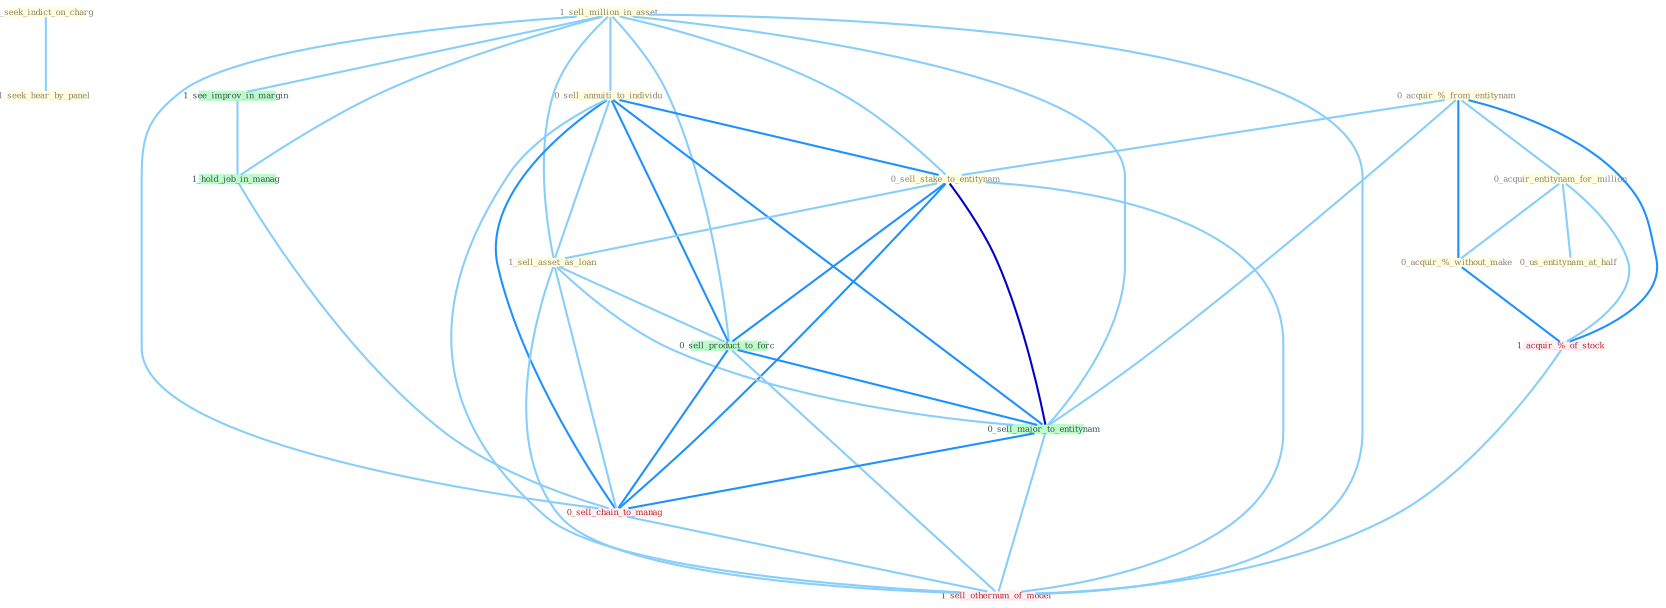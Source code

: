 Graph G{ 
    node
    [shape=polygon,style=filled,width=.5,height=.06,color="#BDFCC9",fixedsize=true,fontsize=4,
    fontcolor="#2f4f4f"];
    {node
    [color="#ffffe0", fontcolor="#8b7d6b"] "1_seek_indict_on_charg " "1_sell_million_in_asset " "0_sell_annuiti_to_individu " "0_acquir_%_from_entitynam " "0_acquir_entitynam_for_million " "0_acquir_%_without_make " "0_sell_stake_to_entitynam " "1_sell_asset_as_loan " "0_us_entitynam_at_half " "1_seek_hear_by_panel "}
{node [color="#fff0f5", fontcolor="#b22222"] "1_acquir_%_of_stock " "0_sell_chain_to_manag " "1_sell_othernum_of_model "}
edge [color="#B0E2FF"];

	"1_seek_indict_on_charg " -- "1_seek_hear_by_panel " [w="1", color="#87cefa" ];
	"1_sell_million_in_asset " -- "0_sell_annuiti_to_individu " [w="1", color="#87cefa" ];
	"1_sell_million_in_asset " -- "0_sell_stake_to_entitynam " [w="1", color="#87cefa" ];
	"1_sell_million_in_asset " -- "1_sell_asset_as_loan " [w="1", color="#87cefa" ];
	"1_sell_million_in_asset " -- "1_see_improv_in_margin " [w="1", color="#87cefa" ];
	"1_sell_million_in_asset " -- "1_hold_job_in_manag " [w="1", color="#87cefa" ];
	"1_sell_million_in_asset " -- "0_sell_product_to_forc " [w="1", color="#87cefa" ];
	"1_sell_million_in_asset " -- "0_sell_major_to_entitynam " [w="1", color="#87cefa" ];
	"1_sell_million_in_asset " -- "0_sell_chain_to_manag " [w="1", color="#87cefa" ];
	"1_sell_million_in_asset " -- "1_sell_othernum_of_model " [w="1", color="#87cefa" ];
	"0_sell_annuiti_to_individu " -- "0_sell_stake_to_entitynam " [w="2", color="#1e90ff" , len=0.8];
	"0_sell_annuiti_to_individu " -- "1_sell_asset_as_loan " [w="1", color="#87cefa" ];
	"0_sell_annuiti_to_individu " -- "0_sell_product_to_forc " [w="2", color="#1e90ff" , len=0.8];
	"0_sell_annuiti_to_individu " -- "0_sell_major_to_entitynam " [w="2", color="#1e90ff" , len=0.8];
	"0_sell_annuiti_to_individu " -- "0_sell_chain_to_manag " [w="2", color="#1e90ff" , len=0.8];
	"0_sell_annuiti_to_individu " -- "1_sell_othernum_of_model " [w="1", color="#87cefa" ];
	"0_acquir_%_from_entitynam " -- "0_acquir_entitynam_for_million " [w="1", color="#87cefa" ];
	"0_acquir_%_from_entitynam " -- "0_acquir_%_without_make " [w="2", color="#1e90ff" , len=0.8];
	"0_acquir_%_from_entitynam " -- "0_sell_stake_to_entitynam " [w="1", color="#87cefa" ];
	"0_acquir_%_from_entitynam " -- "1_acquir_%_of_stock " [w="2", color="#1e90ff" , len=0.8];
	"0_acquir_%_from_entitynam " -- "0_sell_major_to_entitynam " [w="1", color="#87cefa" ];
	"0_acquir_entitynam_for_million " -- "0_acquir_%_without_make " [w="1", color="#87cefa" ];
	"0_acquir_entitynam_for_million " -- "0_us_entitynam_at_half " [w="1", color="#87cefa" ];
	"0_acquir_entitynam_for_million " -- "1_acquir_%_of_stock " [w="1", color="#87cefa" ];
	"0_acquir_%_without_make " -- "1_acquir_%_of_stock " [w="2", color="#1e90ff" , len=0.8];
	"0_sell_stake_to_entitynam " -- "1_sell_asset_as_loan " [w="1", color="#87cefa" ];
	"0_sell_stake_to_entitynam " -- "0_sell_product_to_forc " [w="2", color="#1e90ff" , len=0.8];
	"0_sell_stake_to_entitynam " -- "0_sell_major_to_entitynam " [w="3", color="#0000cd" , len=0.6];
	"0_sell_stake_to_entitynam " -- "0_sell_chain_to_manag " [w="2", color="#1e90ff" , len=0.8];
	"0_sell_stake_to_entitynam " -- "1_sell_othernum_of_model " [w="1", color="#87cefa" ];
	"1_sell_asset_as_loan " -- "0_sell_product_to_forc " [w="1", color="#87cefa" ];
	"1_sell_asset_as_loan " -- "0_sell_major_to_entitynam " [w="1", color="#87cefa" ];
	"1_sell_asset_as_loan " -- "0_sell_chain_to_manag " [w="1", color="#87cefa" ];
	"1_sell_asset_as_loan " -- "1_sell_othernum_of_model " [w="1", color="#87cefa" ];
	"1_see_improv_in_margin " -- "1_hold_job_in_manag " [w="1", color="#87cefa" ];
	"1_acquir_%_of_stock " -- "1_sell_othernum_of_model " [w="1", color="#87cefa" ];
	"1_hold_job_in_manag " -- "0_sell_chain_to_manag " [w="1", color="#87cefa" ];
	"0_sell_product_to_forc " -- "0_sell_major_to_entitynam " [w="2", color="#1e90ff" , len=0.8];
	"0_sell_product_to_forc " -- "0_sell_chain_to_manag " [w="2", color="#1e90ff" , len=0.8];
	"0_sell_product_to_forc " -- "1_sell_othernum_of_model " [w="1", color="#87cefa" ];
	"0_sell_major_to_entitynam " -- "0_sell_chain_to_manag " [w="2", color="#1e90ff" , len=0.8];
	"0_sell_major_to_entitynam " -- "1_sell_othernum_of_model " [w="1", color="#87cefa" ];
	"0_sell_chain_to_manag " -- "1_sell_othernum_of_model " [w="1", color="#87cefa" ];
}